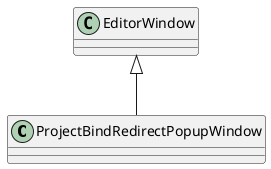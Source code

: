 @startuml
class ProjectBindRedirectPopupWindow {
}
EditorWindow <|-- ProjectBindRedirectPopupWindow
@enduml
